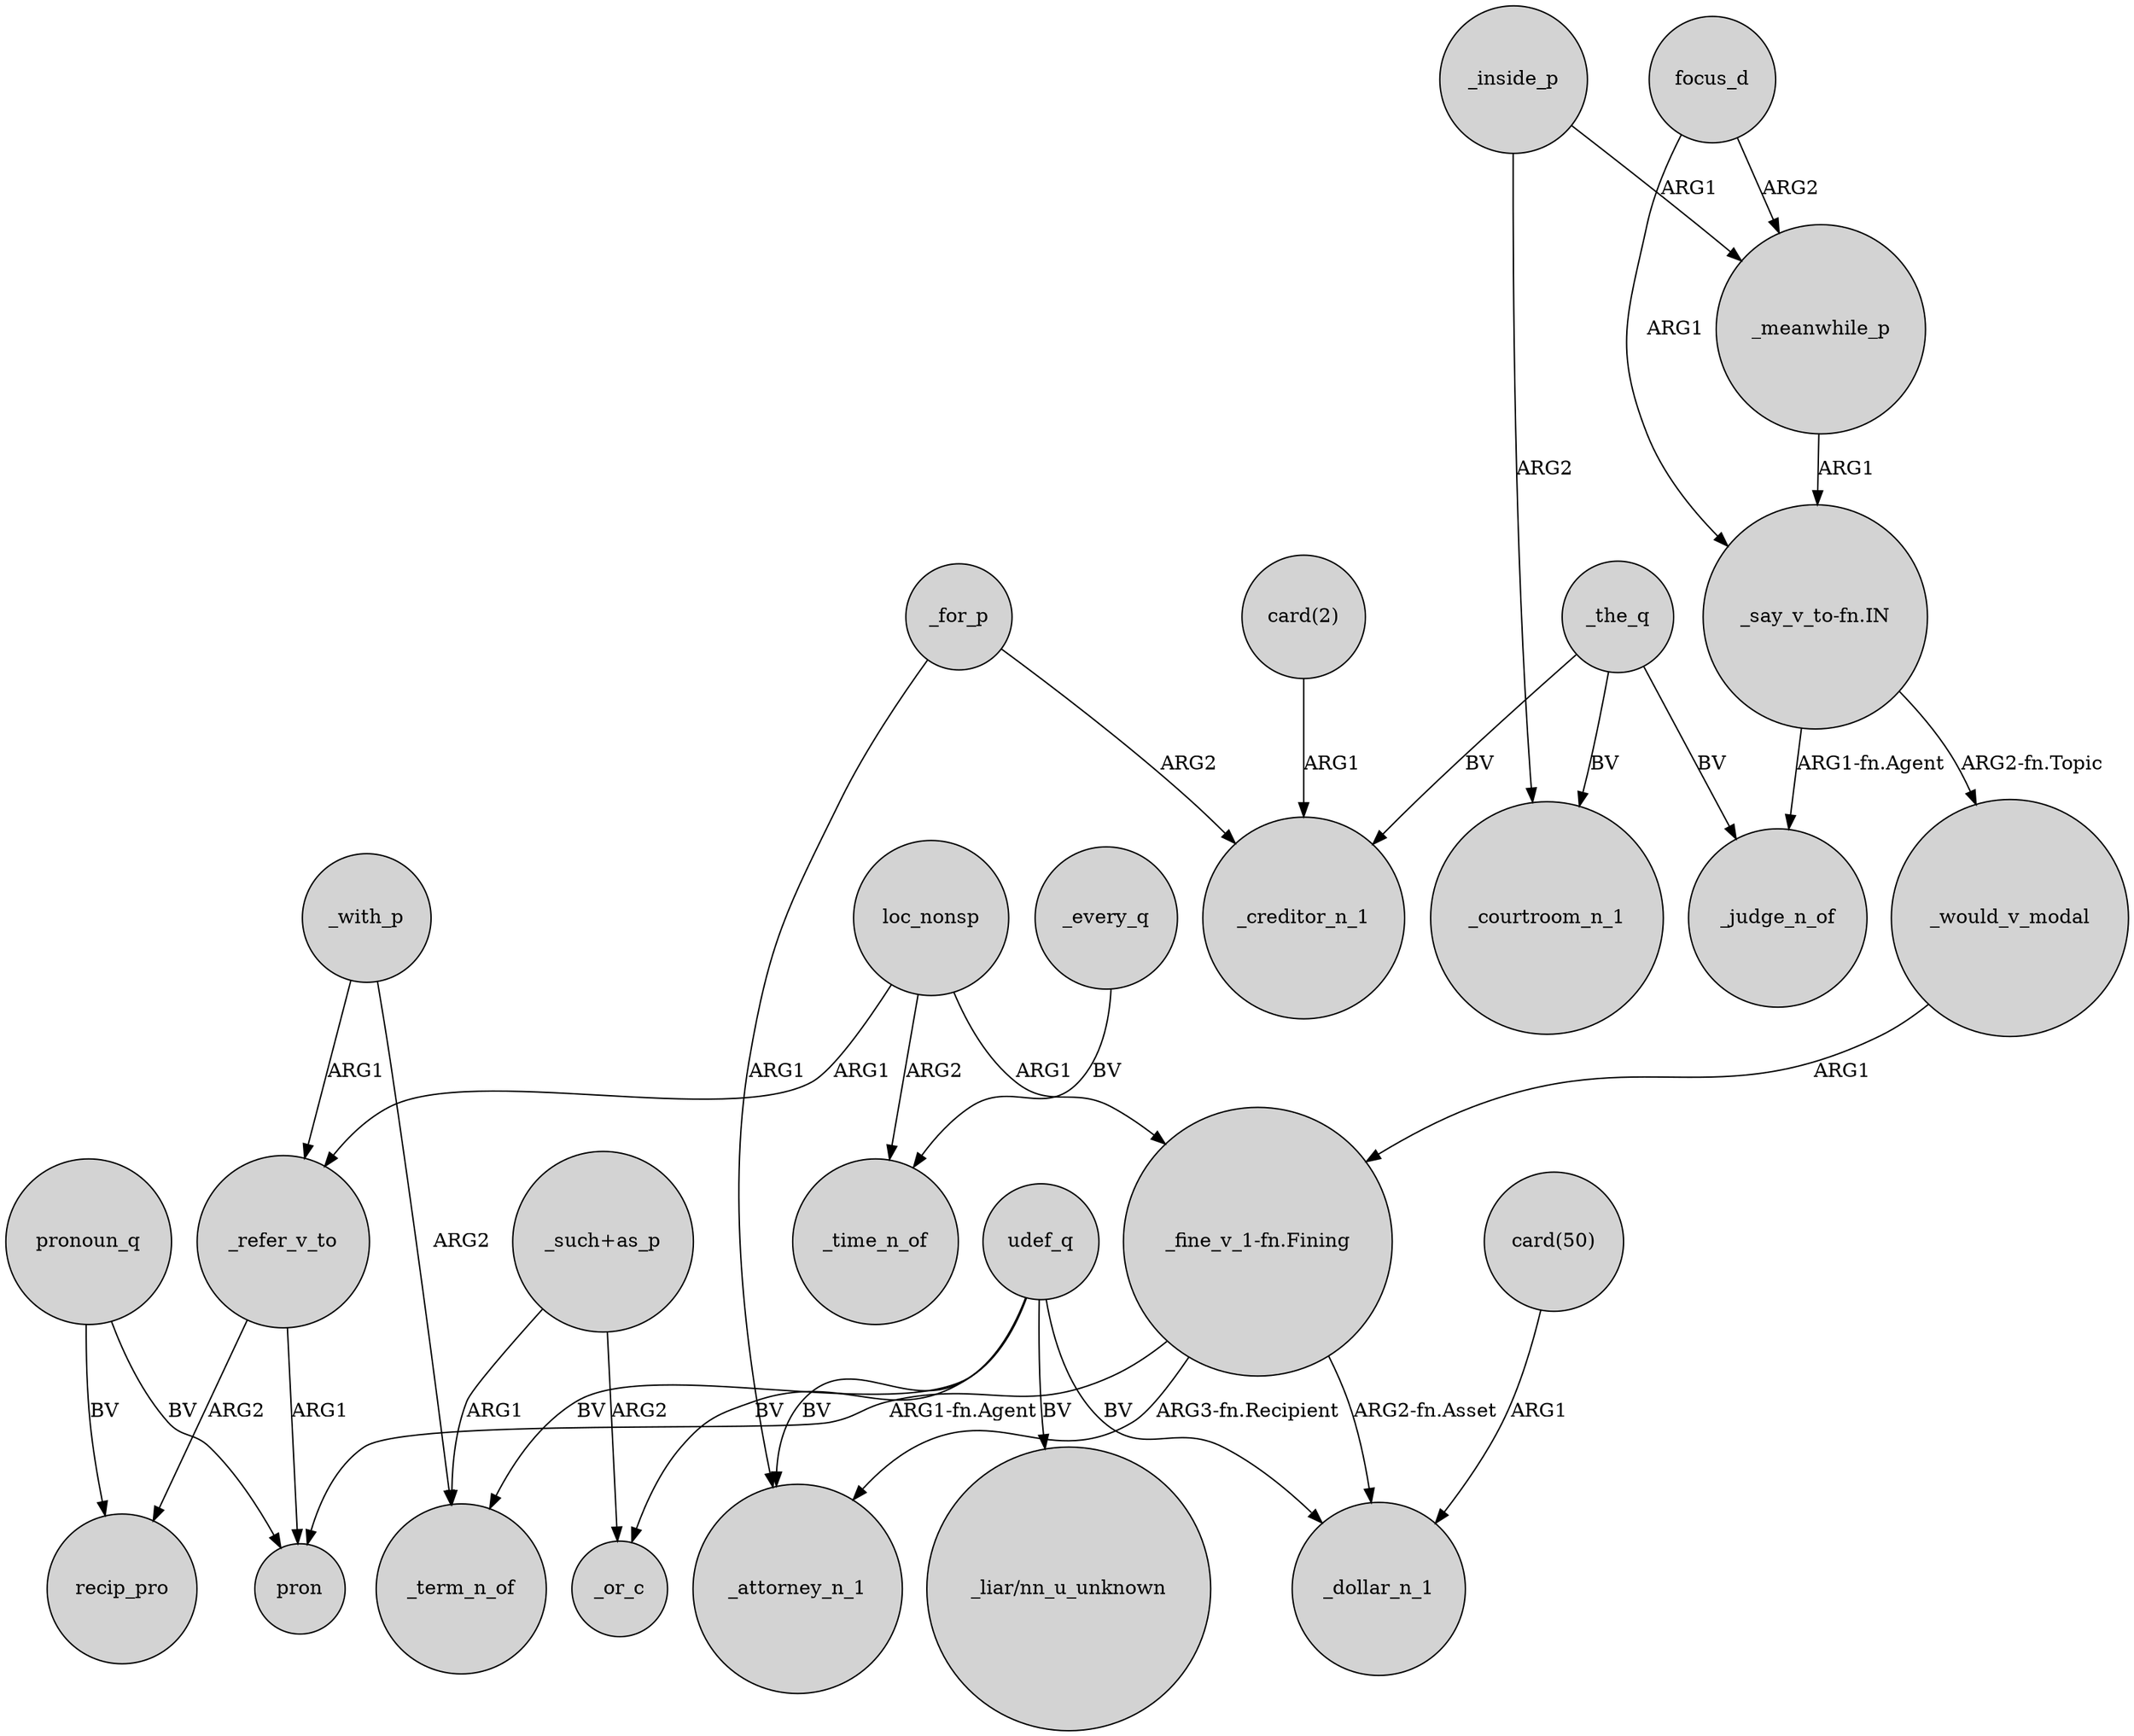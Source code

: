 digraph {
	node [shape=circle style=filled]
	"_say_v_to-fn.IN" -> _would_v_modal [label="ARG2-fn.Topic"]
	"_fine_v_1-fn.Fining" -> _attorney_n_1 [label="ARG3-fn.Recipient"]
	_with_p -> _term_n_of [label=ARG2]
	"_such+as_p" -> _term_n_of [label=ARG1]
	_the_q -> _courtroom_n_1 [label=BV]
	_inside_p -> _meanwhile_p [label=ARG1]
	"card(50)" -> _dollar_n_1 [label=ARG1]
	loc_nonsp -> _time_n_of [label=ARG2]
	_the_q -> _creditor_n_1 [label=BV]
	loc_nonsp -> "_fine_v_1-fn.Fining" [label=ARG1]
	udef_q -> _or_c [label=BV]
	_with_p -> _refer_v_to [label=ARG1]
	_meanwhile_p -> "_say_v_to-fn.IN" [label=ARG1]
	"_such+as_p" -> _or_c [label=ARG2]
	_would_v_modal -> "_fine_v_1-fn.Fining" [label=ARG1]
	_every_q -> _time_n_of [label=BV]
	pronoun_q -> pron [label=BV]
	loc_nonsp -> _refer_v_to [label=ARG1]
	udef_q -> _attorney_n_1 [label=BV]
	_refer_v_to -> pron [label=ARG1]
	_inside_p -> _courtroom_n_1 [label=ARG2]
	pronoun_q -> recip_pro [label=BV]
	focus_d -> _meanwhile_p [label=ARG2]
	"card(2)" -> _creditor_n_1 [label=ARG1]
	"_fine_v_1-fn.Fining" -> _dollar_n_1 [label="ARG2-fn.Asset"]
	udef_q -> _term_n_of [label=BV]
	"_say_v_to-fn.IN" -> _judge_n_of [label="ARG1-fn.Agent"]
	udef_q -> "_liar/nn_u_unknown" [label=BV]
	_refer_v_to -> recip_pro [label=ARG2]
	_for_p -> _attorney_n_1 [label=ARG1]
	_the_q -> _judge_n_of [label=BV]
	_for_p -> _creditor_n_1 [label=ARG2]
	"_fine_v_1-fn.Fining" -> pron [label="ARG1-fn.Agent"]
	udef_q -> _dollar_n_1 [label=BV]
	focus_d -> "_say_v_to-fn.IN" [label=ARG1]
}
